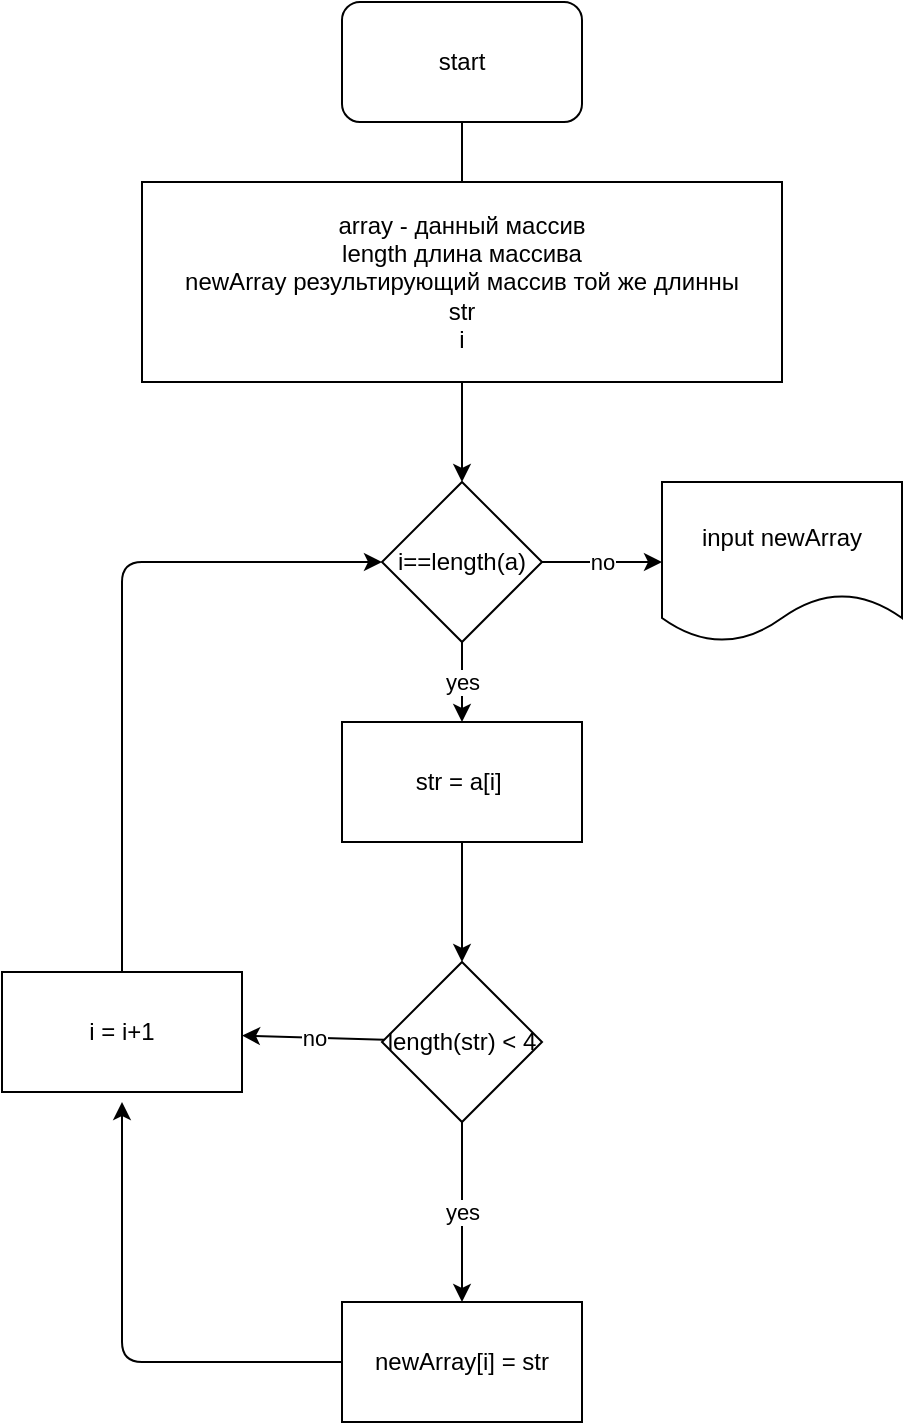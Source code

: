 <mxfile>
    <diagram id="W6hfafJ_mDzPo5nfG72G" name="Страница 1">
        <mxGraphModel dx="734" dy="359" grid="1" gridSize="10" guides="1" tooltips="1" connect="1" arrows="1" fold="1" page="1" pageScale="1" pageWidth="827" pageHeight="1169" math="0" shadow="0">
            <root>
                <mxCell id="0"/>
                <mxCell id="1" parent="0"/>
                <mxCell id="4" value="" style="edgeStyle=none;html=1;" edge="1" parent="1" source="2">
                    <mxGeometry relative="1" as="geometry">
                        <mxPoint x="350" y="160" as="targetPoint"/>
                    </mxGeometry>
                </mxCell>
                <mxCell id="2" value="start" style="rounded=1;whiteSpace=wrap;html=1;" vertex="1" parent="1">
                    <mxGeometry x="290" y="50" width="120" height="60" as="geometry"/>
                </mxCell>
                <mxCell id="7" value="" style="edgeStyle=none;html=1;" edge="1" parent="1" source="5">
                    <mxGeometry relative="1" as="geometry">
                        <mxPoint x="350" y="290" as="targetPoint"/>
                    </mxGeometry>
                </mxCell>
                <mxCell id="5" value="array - данный массив&lt;br&gt;length длина массива&lt;br&gt;newArray результирующий массив той же длинны&lt;br&gt;str&lt;br&gt;i" style="rounded=0;whiteSpace=wrap;html=1;" vertex="1" parent="1">
                    <mxGeometry x="190" y="140" width="320" height="100" as="geometry"/>
                </mxCell>
                <mxCell id="11" value="" style="edgeStyle=none;html=1;" edge="1" parent="1" source="8" target="10">
                    <mxGeometry relative="1" as="geometry"/>
                </mxCell>
                <mxCell id="8" value="str = a[i]&amp;nbsp;" style="rounded=0;whiteSpace=wrap;html=1;" vertex="1" parent="1">
                    <mxGeometry x="290" y="410" width="120" height="60" as="geometry"/>
                </mxCell>
                <mxCell id="15" value="yes" style="edgeStyle=none;html=1;" edge="1" parent="1" source="9" target="8">
                    <mxGeometry relative="1" as="geometry"/>
                </mxCell>
                <mxCell id="19" value="no" style="edgeStyle=none;html=1;" edge="1" parent="1" source="9">
                    <mxGeometry relative="1" as="geometry">
                        <mxPoint x="450" y="330" as="targetPoint"/>
                    </mxGeometry>
                </mxCell>
                <mxCell id="9" value="i==length(a)" style="rhombus;whiteSpace=wrap;html=1;" vertex="1" parent="1">
                    <mxGeometry x="310" y="290" width="80" height="80" as="geometry"/>
                </mxCell>
                <mxCell id="13" value="yes" style="edgeStyle=none;html=1;" edge="1" parent="1" source="10" target="12">
                    <mxGeometry relative="1" as="geometry"/>
                </mxCell>
                <mxCell id="16" value="no" style="edgeStyle=none;html=1;" edge="1" parent="1" source="10" target="14">
                    <mxGeometry relative="1" as="geometry"/>
                </mxCell>
                <mxCell id="10" value="length(str) &amp;lt; 4" style="rhombus;whiteSpace=wrap;html=1;" vertex="1" parent="1">
                    <mxGeometry x="310" y="530" width="80" height="80" as="geometry"/>
                </mxCell>
                <mxCell id="12" value="newArray[i] = str" style="whiteSpace=wrap;html=1;" vertex="1" parent="1">
                    <mxGeometry x="290" y="700" width="120" height="60" as="geometry"/>
                </mxCell>
                <mxCell id="22" style="edgeStyle=none;html=1;entryX=0;entryY=0.5;entryDx=0;entryDy=0;" edge="1" parent="1" source="14" target="9">
                    <mxGeometry relative="1" as="geometry">
                        <Array as="points">
                            <mxPoint x="180" y="330"/>
                        </Array>
                    </mxGeometry>
                </mxCell>
                <mxCell id="14" value="i = i+1" style="rounded=0;whiteSpace=wrap;html=1;" vertex="1" parent="1">
                    <mxGeometry x="120" y="535" width="120" height="60" as="geometry"/>
                </mxCell>
                <mxCell id="20" value="input newArray" style="shape=document;whiteSpace=wrap;html=1;boundedLbl=1;" vertex="1" parent="1">
                    <mxGeometry x="450" y="290" width="120" height="80" as="geometry"/>
                </mxCell>
                <mxCell id="21" value="" style="endArrow=classic;html=1;exitX=0;exitY=0.5;exitDx=0;exitDy=0;" edge="1" parent="1" source="12">
                    <mxGeometry width="50" height="50" relative="1" as="geometry">
                        <mxPoint x="350" y="630" as="sourcePoint"/>
                        <mxPoint x="180" y="600" as="targetPoint"/>
                        <Array as="points">
                            <mxPoint x="180" y="730"/>
                        </Array>
                    </mxGeometry>
                </mxCell>
            </root>
        </mxGraphModel>
    </diagram>
</mxfile>